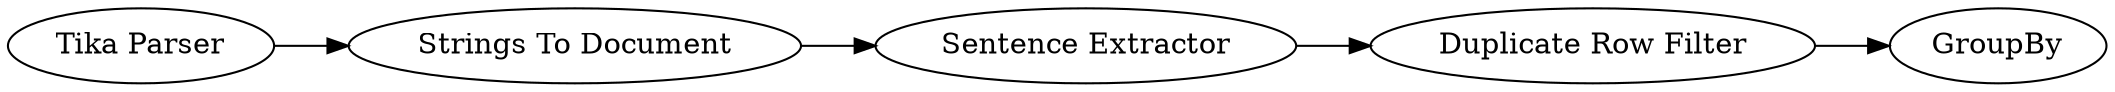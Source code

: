 digraph {
	6 -> 7
	7 -> 8
	1 -> 3
	3 -> 6
	1 [label="Tika Parser"]
	7 [label="Duplicate Row Filter"]
	6 [label="Sentence Extractor"]
	8 [label=GroupBy]
	3 [label="Strings To Document"]
	rankdir=LR
}
